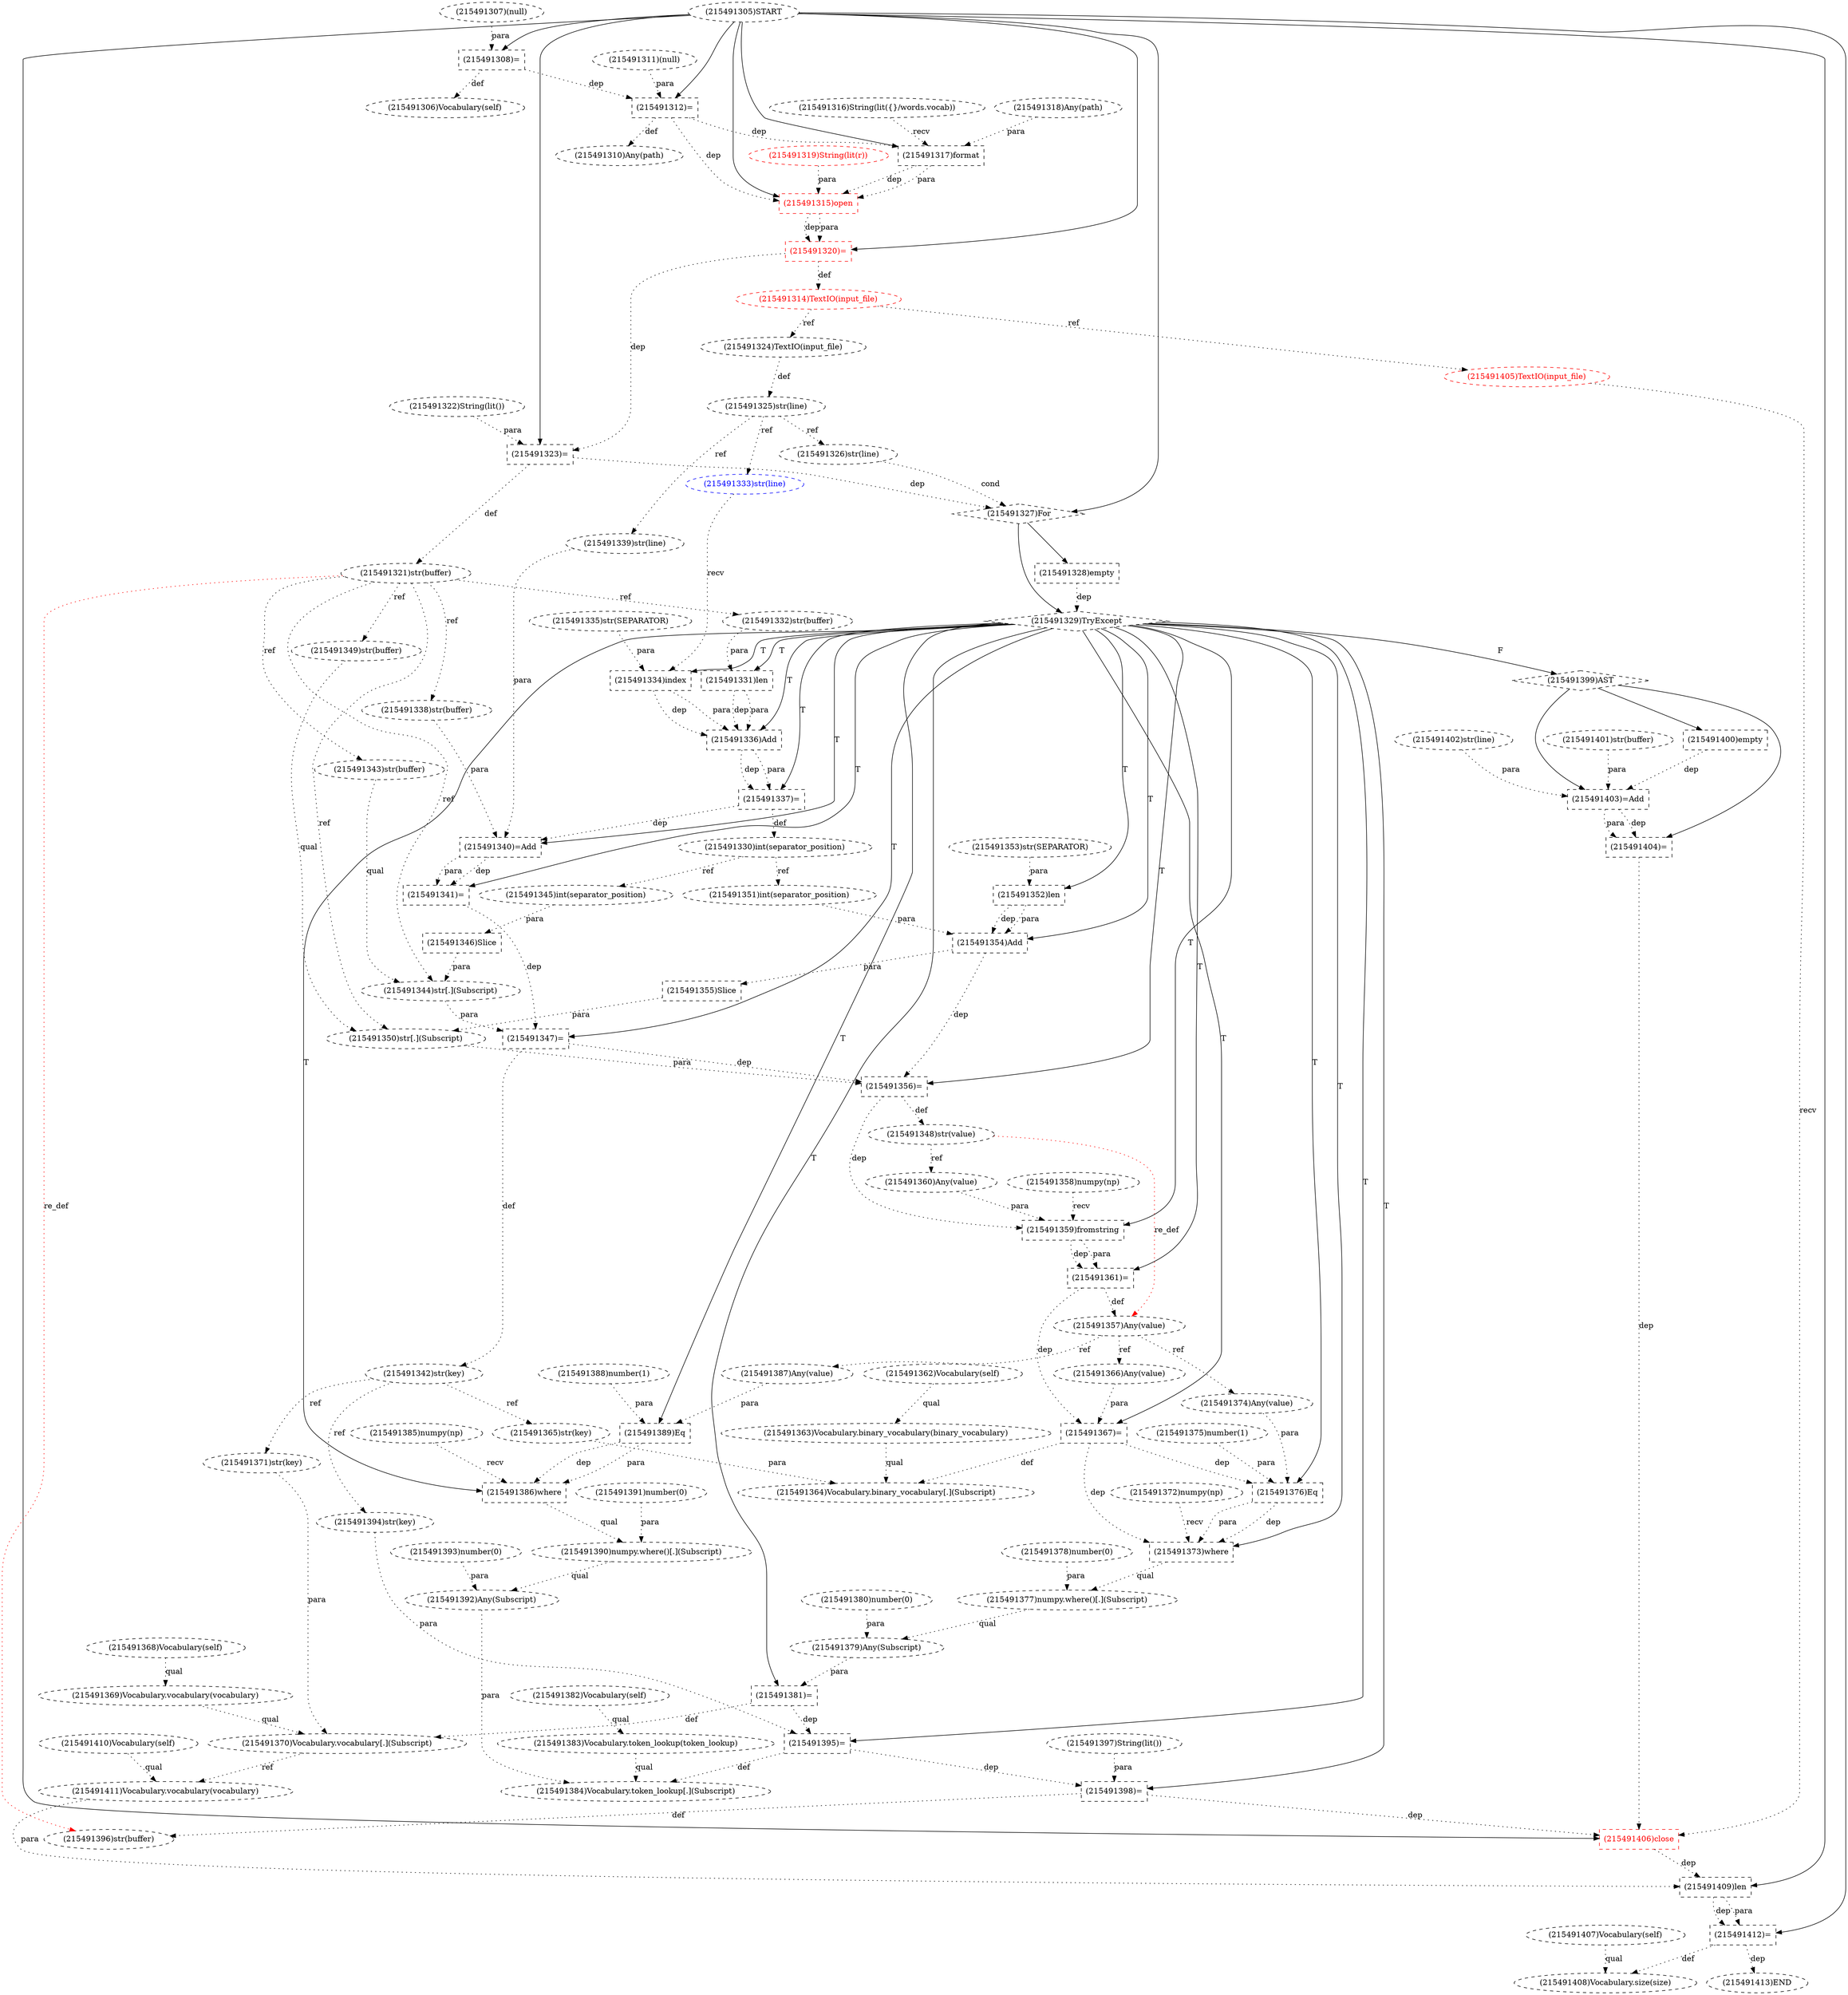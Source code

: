 digraph G {
1 [label="(215491362)Vocabulary(self)" shape=ellipse style=dashed]
2 [label="(215491307)(null)" shape=ellipse style=dashed]
3 [label="(215491312)=" shape=box style=dashed]
4 [label="(215491374)Any(value)" shape=ellipse style=dashed]
5 [label="(215491325)str(line)" shape=ellipse style=dashed]
6 [label="(215491364)Vocabulary.binary_vocabulary[.](Subscript)" shape=ellipse style=dashed]
7 [label="(215491305)START" style=dashed]
8 [label="(215491316)String(lit({}/words.vocab))" shape=ellipse style=dashed]
9 [label="(215491358)numpy(np)" shape=ellipse style=dashed]
10 [label="(215491335)str(SEPARATOR)" shape=ellipse style=dashed]
11 [label="(215491346)Slice" shape=box style=dashed]
12 [label="(215491344)str[.](Subscript)" shape=ellipse style=dashed]
13 [label="(215491376)Eq" shape=box style=dashed]
14 [label="(215491324)TextIO(input_file)" shape=ellipse style=dashed]
15 [label="(215491367)=" shape=box style=dashed]
16 [label="(215491399)AST" shape=diamond style=dashed]
17 [label="(215491321)str(buffer)" shape=ellipse style=dashed]
18 [label="(215491348)str(value)" shape=ellipse style=dashed]
19 [label="(215491398)=" shape=box style=dashed]
20 [label="(215491326)str(line)" shape=ellipse style=dashed]
21 [label="(215491352)len" shape=box style=dashed]
22 [label="(215491323)=" shape=box style=dashed]
23 [label="(215491329)TryExcept" shape=diamond style=dashed]
24 [label="(215491377)numpy.where()[.](Subscript)" shape=ellipse style=dashed]
25 [label="(215491401)str(buffer)" shape=ellipse style=dashed]
26 [label="(215491387)Any(value)" shape=ellipse style=dashed]
27 [label="(215491350)str[.](Subscript)" shape=ellipse style=dashed]
28 [label="(215491351)int(separator_position)" shape=ellipse style=dashed]
29 [label="(215491389)Eq" shape=box style=dashed]
30 [label="(215491332)str(buffer)" shape=ellipse style=dashed]
31 [label="(215491357)Any(value)" shape=ellipse style=dashed]
32 [label="(215491383)Vocabulary.token_lookup(token_lookup)" shape=ellipse style=dashed]
33 [label="(215491386)where" shape=box style=dashed]
34 [label="(215491408)Vocabulary.size(size)" shape=ellipse style=dashed]
35 [label="(215491311)(null)" shape=ellipse style=dashed]
36 [label="(215491375)number(1)" shape=ellipse style=dashed]
37 [label="(215491378)number(0)" shape=ellipse style=dashed]
38 [label="(215491411)Vocabulary.vocabulary(vocabulary)" shape=ellipse style=dashed]
39 [label="(215491361)=" shape=box style=dashed]
40 [label="(215491395)=" shape=box style=dashed]
41 [label="(215491353)str(SEPARATOR)" shape=ellipse style=dashed]
42 [label="(215491347)=" shape=box style=dashed]
43 [label="(215491318)Any(path)" shape=ellipse style=dashed]
44 [label="(215491349)str(buffer)" shape=ellipse style=dashed]
45 [label="(215491319)String(lit(r))" shape=ellipse style=dashed color=red fontcolor=red]
46 [label="(215491345)int(separator_position)" shape=ellipse style=dashed]
47 [label="(215491400)empty" shape=box style=dashed]
48 [label="(215491385)numpy(np)" shape=ellipse style=dashed]
49 [label="(215491354)Add" shape=box style=dashed]
50 [label="(215491407)Vocabulary(self)" shape=ellipse style=dashed]
51 [label="(215491306)Vocabulary(self)" shape=ellipse style=dashed]
52 [label="(215491392)Any(Subscript)" shape=ellipse style=dashed]
53 [label="(215491365)str(key)" shape=ellipse style=dashed]
54 [label="(215491413)END" style=dashed]
55 [label="(215491343)str(buffer)" shape=ellipse style=dashed]
56 [label="(215491394)str(key)" shape=ellipse style=dashed]
57 [label="(215491338)str(buffer)" shape=ellipse style=dashed]
58 [label="(215491330)int(separator_position)" shape=ellipse style=dashed]
59 [label="(215491372)numpy(np)" shape=ellipse style=dashed]
60 [label="(215491320)=" shape=box style=dashed color=red fontcolor=red]
61 [label="(215491328)empty" shape=box style=dashed]
62 [label="(215491381)=" shape=box style=dashed]
63 [label="(215491331)len" shape=box style=dashed]
64 [label="(215491410)Vocabulary(self)" shape=ellipse style=dashed]
65 [label="(215491403)=Add" shape=box style=dashed]
66 [label="(215491369)Vocabulary.vocabulary(vocabulary)" shape=ellipse style=dashed]
67 [label="(215491396)str(buffer)" shape=ellipse style=dashed]
68 [label="(215491356)=" shape=box style=dashed]
69 [label="(215491370)Vocabulary.vocabulary[.](Subscript)" shape=ellipse style=dashed]
70 [label="(215491404)=" shape=box style=dashed]
71 [label="(215491334)index" shape=box style=dashed]
72 [label="(215491366)Any(value)" shape=ellipse style=dashed]
73 [label="(215491402)str(line)" shape=ellipse style=dashed]
74 [label="(215491337)=" shape=box style=dashed]
75 [label="(215491371)str(key)" shape=ellipse style=dashed]
76 [label="(215491390)numpy.where()[.](Subscript)" shape=ellipse style=dashed]
77 [label="(215491336)Add" shape=box style=dashed]
78 [label="(215491379)Any(Subscript)" shape=ellipse style=dashed]
79 [label="(215491355)Slice" shape=box style=dashed]
80 [label="(215491391)number(0)" shape=ellipse style=dashed]
81 [label="(215491317)format" shape=box style=dashed]
82 [label="(215491384)Vocabulary.token_lookup[.](Subscript)" shape=ellipse style=dashed]
83 [label="(215491340)=Add" shape=box style=dashed]
84 [label="(215491412)=" shape=box style=dashed]
85 [label="(215491382)Vocabulary(self)" shape=ellipse style=dashed]
86 [label="(215491406)close" shape=box style=dashed color=red fontcolor=red]
87 [label="(215491310)Any(path)" shape=ellipse style=dashed]
88 [label="(215491363)Vocabulary.binary_vocabulary(binary_vocabulary)" shape=ellipse style=dashed]
89 [label="(215491322)String(lit())" shape=ellipse style=dashed]
90 [label="(215491342)str(key)" shape=ellipse style=dashed]
91 [label="(215491397)String(lit())" shape=ellipse style=dashed]
92 [label="(215491333)str(line)" shape=ellipse style=dashed color=blue fontcolor=blue]
93 [label="(215491388)number(1)" shape=ellipse style=dashed]
94 [label="(215491341)=" shape=box style=dashed]
95 [label="(215491360)Any(value)" shape=ellipse style=dashed]
96 [label="(215491373)where" shape=box style=dashed]
97 [label="(215491308)=" shape=box style=dashed]
98 [label="(215491327)For" shape=diamond style=dashed]
99 [label="(215491315)open" shape=box style=dashed color=red fontcolor=red]
100 [label="(215491393)number(0)" shape=ellipse style=dashed]
101 [label="(215491314)TextIO(input_file)" shape=ellipse style=dashed color=red fontcolor=red]
102 [label="(215491405)TextIO(input_file)" shape=ellipse style=dashed color=red fontcolor=red]
103 [label="(215491339)str(line)" shape=ellipse style=dashed]
104 [label="(215491359)fromstring" shape=box style=dashed]
105 [label="(215491409)len" shape=box style=dashed]
106 [label="(215491368)Vocabulary(self)" shape=ellipse style=dashed]
107 [label="(215491380)number(0)" shape=ellipse style=dashed]
7 -> 3 [label="" style=solid];
35 -> 3 [label="para" style=dotted];
97 -> 3 [label="dep" style=dotted];
31 -> 4 [label="ref" style=dotted];
14 -> 5 [label="def" style=dotted];
88 -> 6 [label="qual" style=dotted];
53 -> 6 [label="para" style=dotted];
15 -> 6 [label="def" style=dotted];
46 -> 11 [label="para" style=dotted];
55 -> 12 [label="qual" style=dotted];
11 -> 12 [label="para" style=dotted];
17 -> 12 [label="ref" style=dotted];
23 -> 13 [label="T"];
4 -> 13 [label="para" style=dotted];
36 -> 13 [label="para" style=dotted];
15 -> 13 [label="dep" style=dotted];
101 -> 14 [label="ref" style=dotted];
23 -> 15 [label="T"];
72 -> 15 [label="para" style=dotted];
39 -> 15 [label="dep" style=dotted];
23 -> 16 [label="F"];
22 -> 17 [label="def" style=dotted];
68 -> 18 [label="def" style=dotted];
23 -> 19 [label="T"];
91 -> 19 [label="para" style=dotted];
40 -> 19 [label="dep" style=dotted];
5 -> 20 [label="ref" style=dotted];
23 -> 21 [label="T"];
41 -> 21 [label="para" style=dotted];
7 -> 22 [label="" style=solid];
89 -> 22 [label="para" style=dotted];
60 -> 22 [label="dep" style=dotted];
98 -> 23 [label="" style=solid];
61 -> 23 [label="dep" style=dotted];
96 -> 24 [label="qual" style=dotted];
37 -> 24 [label="para" style=dotted];
31 -> 26 [label="ref" style=dotted];
44 -> 27 [label="qual" style=dotted];
79 -> 27 [label="para" style=dotted];
17 -> 27 [label="ref" style=dotted];
58 -> 28 [label="ref" style=dotted];
23 -> 29 [label="T"];
26 -> 29 [label="para" style=dotted];
93 -> 29 [label="para" style=dotted];
17 -> 30 [label="ref" style=dotted];
39 -> 31 [label="def" style=dotted];
18 -> 31 [label="re_def" style=dotted color=red];
85 -> 32 [label="qual" style=dotted];
23 -> 33 [label="T"];
48 -> 33 [label="recv" style=dotted];
29 -> 33 [label="dep" style=dotted];
29 -> 33 [label="para" style=dotted];
50 -> 34 [label="qual" style=dotted];
84 -> 34 [label="def" style=dotted];
64 -> 38 [label="qual" style=dotted];
69 -> 38 [label="ref" style=dotted];
23 -> 39 [label="T"];
104 -> 39 [label="dep" style=dotted];
104 -> 39 [label="para" style=dotted];
23 -> 40 [label="T"];
56 -> 40 [label="para" style=dotted];
62 -> 40 [label="dep" style=dotted];
23 -> 42 [label="T"];
12 -> 42 [label="para" style=dotted];
94 -> 42 [label="dep" style=dotted];
17 -> 44 [label="ref" style=dotted];
58 -> 46 [label="ref" style=dotted];
16 -> 47 [label="" style=solid];
23 -> 49 [label="T"];
28 -> 49 [label="para" style=dotted];
21 -> 49 [label="dep" style=dotted];
21 -> 49 [label="para" style=dotted];
97 -> 51 [label="def" style=dotted];
76 -> 52 [label="qual" style=dotted];
100 -> 52 [label="para" style=dotted];
90 -> 53 [label="ref" style=dotted];
84 -> 54 [label="dep" style=dotted];
17 -> 55 [label="ref" style=dotted];
90 -> 56 [label="ref" style=dotted];
17 -> 57 [label="ref" style=dotted];
74 -> 58 [label="def" style=dotted];
7 -> 60 [label="" style=solid];
99 -> 60 [label="dep" style=dotted];
99 -> 60 [label="para" style=dotted];
98 -> 61 [label="" style=solid];
23 -> 62 [label="T"];
78 -> 62 [label="para" style=dotted];
23 -> 63 [label="T"];
30 -> 63 [label="para" style=dotted];
16 -> 65 [label="" style=solid];
25 -> 65 [label="para" style=dotted];
73 -> 65 [label="para" style=dotted];
47 -> 65 [label="dep" style=dotted];
106 -> 66 [label="qual" style=dotted];
19 -> 67 [label="def" style=dotted];
17 -> 67 [label="re_def" style=dotted color=red];
23 -> 68 [label="T"];
49 -> 68 [label="dep" style=dotted];
27 -> 68 [label="para" style=dotted];
42 -> 68 [label="dep" style=dotted];
66 -> 69 [label="qual" style=dotted];
75 -> 69 [label="para" style=dotted];
62 -> 69 [label="def" style=dotted];
16 -> 70 [label="" style=solid];
65 -> 70 [label="dep" style=dotted];
65 -> 70 [label="para" style=dotted];
23 -> 71 [label="T"];
92 -> 71 [label="recv" style=dotted];
10 -> 71 [label="para" style=dotted];
31 -> 72 [label="ref" style=dotted];
23 -> 74 [label="T"];
77 -> 74 [label="dep" style=dotted];
77 -> 74 [label="para" style=dotted];
90 -> 75 [label="ref" style=dotted];
33 -> 76 [label="qual" style=dotted];
80 -> 76 [label="para" style=dotted];
23 -> 77 [label="T"];
63 -> 77 [label="dep" style=dotted];
63 -> 77 [label="para" style=dotted];
71 -> 77 [label="dep" style=dotted];
71 -> 77 [label="para" style=dotted];
24 -> 78 [label="qual" style=dotted];
107 -> 78 [label="para" style=dotted];
49 -> 79 [label="para" style=dotted];
7 -> 81 [label="" style=solid];
8 -> 81 [label="recv" style=dotted];
43 -> 81 [label="para" style=dotted];
3 -> 81 [label="dep" style=dotted];
32 -> 82 [label="qual" style=dotted];
52 -> 82 [label="para" style=dotted];
40 -> 82 [label="def" style=dotted];
23 -> 83 [label="T"];
57 -> 83 [label="para" style=dotted];
103 -> 83 [label="para" style=dotted];
74 -> 83 [label="dep" style=dotted];
7 -> 84 [label="" style=solid];
105 -> 84 [label="dep" style=dotted];
105 -> 84 [label="para" style=dotted];
7 -> 86 [label="" style=solid];
102 -> 86 [label="recv" style=dotted];
19 -> 86 [label="dep" style=dotted];
70 -> 86 [label="dep" style=dotted];
3 -> 87 [label="def" style=dotted];
1 -> 88 [label="qual" style=dotted];
42 -> 90 [label="def" style=dotted];
5 -> 92 [label="ref" style=dotted];
23 -> 94 [label="T"];
83 -> 94 [label="dep" style=dotted];
83 -> 94 [label="para" style=dotted];
18 -> 95 [label="ref" style=dotted];
23 -> 96 [label="T"];
59 -> 96 [label="recv" style=dotted];
13 -> 96 [label="dep" style=dotted];
13 -> 96 [label="para" style=dotted];
15 -> 96 [label="dep" style=dotted];
7 -> 97 [label="" style=solid];
2 -> 97 [label="para" style=dotted];
7 -> 98 [label="" style=solid];
20 -> 98 [label="cond" style=dotted];
22 -> 98 [label="dep" style=dotted];
7 -> 99 [label="" style=solid];
81 -> 99 [label="dep" style=dotted];
81 -> 99 [label="para" style=dotted];
45 -> 99 [label="para" style=dotted];
3 -> 99 [label="dep" style=dotted];
60 -> 101 [label="def" style=dotted];
101 -> 102 [label="ref" style=dotted];
5 -> 103 [label="ref" style=dotted];
23 -> 104 [label="T"];
9 -> 104 [label="recv" style=dotted];
95 -> 104 [label="para" style=dotted];
68 -> 104 [label="dep" style=dotted];
7 -> 105 [label="" style=solid];
38 -> 105 [label="para" style=dotted];
86 -> 105 [label="dep" style=dotted];
}